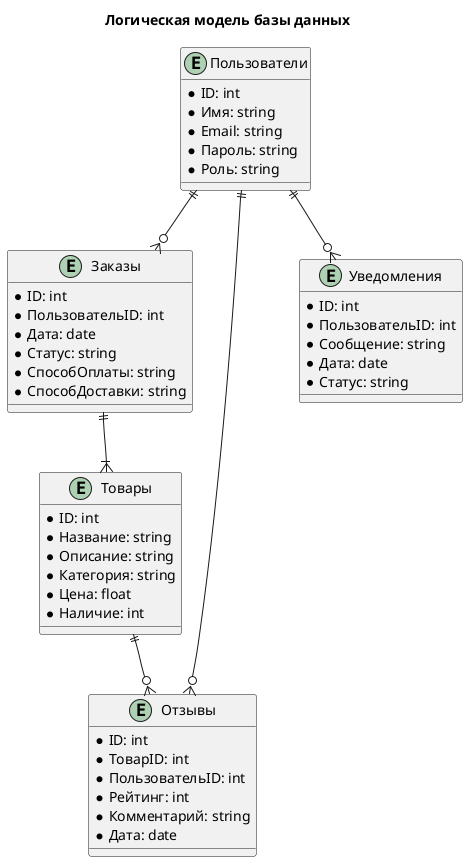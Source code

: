 @startuml
title Логическая модель базы данных

entity Пользователи {
  * ID: int
  * Имя: string
  * Email: string
  * Пароль: string
  * Роль: string
}

entity Товары {
  * ID: int
  * Название: string
  * Описание: string
  * Категория: string
  * Цена: float
  * Наличие: int
}

entity Заказы {
  * ID: int
  * ПользовательID: int
  * Дата: date
  * Статус: string
  * СпособОплаты: string
  * СпособДоставки: string
}

entity Отзывы {
  * ID: int
  * ТоварID: int
  * ПользовательID: int
  * Рейтинг: int
  * Комментарий: string
  * Дата: date
}

entity Уведомления {
  * ID: int
  * ПользовательID: int
  * Сообщение: string
  * Дата: date
  * Статус: string
}

Пользователи ||--o{ Заказы
Пользователи ||--o{ Отзывы
Пользователи ||--o{ Уведомления
Товары ||--o{ Отзывы
Заказы ||--|{ Товары

@enduml
